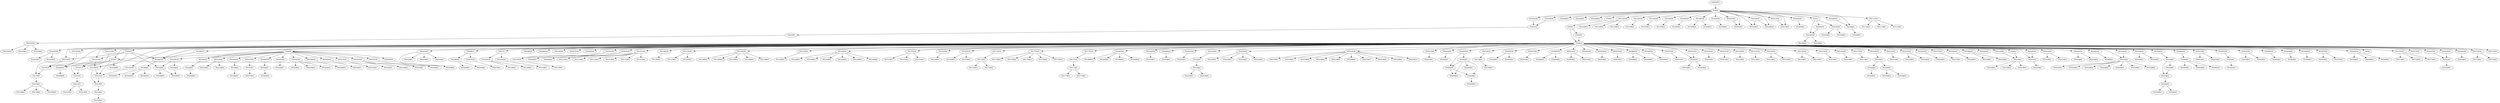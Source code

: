 strict digraph  {
F0000PT1;
F0355G00;
P0206B01;
P0226B01;
P0226B02;
F000E;
P0122E00;
P0130E00;
P0154E00;
P0156E00;
P0180E00;
P0189E00;
P0184E00;
P0225B01;
P0225E00;
P0230B01;
P0230B02;
P0230E00;
P0231B01;
P0231E00;
P0265E00;
F0355E00;
F0501;
P0248J01;
P0248E00;
P0111E00;
F0355LP;
P0184B01;
P0265B01;
P0189B02;
F000R;
P0236E01;
P0236E00;
P0254E00;
P0248B01;
P0122B01;
P0122B02;
P0122B03;
P0130B01;
P0154B01;
P0156B01;
P0180B01;
P0189B01;
P0111B01;
P0111B02;
P0111B03;
F0355RT;
F000LP;
F000EG;
P0236B01;
P0236B02;
P0254B01;
P0254B02;
P0345E00;
F0279E00;
P0348E01;
F000RGC;
F00YTC;
P0038E00;
P0288E00;
P0330E00;
P0347E00;
F0279G00;
P0369E00;
P0370E00;
P0355E00;
F0318E00;
F0318G00;
P0093E00;
P0131E00;
P0136E00;
P0137E00;
P0139E00;
P0145E00;
P0146E00;
P0151E00;
P0162E00;
P0165E00;
P0172E00;
P0175E00;
P0177E00;
P0186E00;
P0193E00;
P0196E00;
P0202E00;
P0233E00;
P0243E00;
P0252E00;
P0253E00;
P0261E00;
P0262E00;
P0269E00;
P0278E00;
P0280E00;
P0281E00;
P0286E00;
P0291E00;
P0292E00;
P0293E00;
P0297E00;
P0298E00;
P0300E00;
P0301E00;
P0302E00;
P0302RT;
P0305E00;
P0307E00;
P0310E00;
P0312E00;
P0313E00;
P0314E00;
P0315E00;
P0316E00;
P0317E00;
P0320E00;
P0321E00;
P0325E00;
P0326E00;
P0327E00;
P0328E00;
P0329E00;
P0332E00;
P0333E00;
P0335E00;
P0335RT;
P0341E00;
P0344E00;
P0346E00;
P0348E00;
P0354E00;
P0354J01;
P0356E00;
P0358E00;
P0360E00;
P0361E00;
P0362E00;
P0363E00;
P0364E00;
P0365E00;
P0366E00;
P0367E00;
P0368E00;
F000J;
F000LT;
F000M;
F000NT;
F000T;
F0331E00;
F0331G00;
F0370G00;
P0249E00;
P0372E00;
P0357E00;
P0322G00;
P0322E00;
P0294E00;
P0373E00;
P0371E00;
P0269E01;
P0354D01;
P0356B01;
P0356B02;
P0358J01;
P0360J01;
P0361B01;
P0361B02;
P0362J01;
P0363B01;
P0363B02;
P0364B01;
P0365B01;
P0366B01;
P0367B01;
P0367B02;
P0368B01;
P0368B02;
P0368B03;
P0370B01;
P0281B01;
P0286B01;
P0286B02;
P0291B01;
P0291B02;
P0293B01;
P0297B01;
P0298B01;
P0298B02;
P0300B01;
P0301B01;
P0302B01;
P0302B02;
P0305B01;
P0307B01;
P0310B01;
P0312B01;
P0313B01;
P0314B01;
P0314B02;
P0315B01;
P0316B01;
P0317B01;
P0320J01;
P0269J02;
P0269J01;
F0331LP;
P0348J01;
P0333J01;
P0323E00;
P0336E00;
P0337E00;
P0338E00;
P0340E00;
P0342E00;
P0343E00;
P0349E00;
P0350E00;
P0351E00;
P0352E00;
P0353E00;
P0359E00;
F0318LP;
F0318RT;
P0093B01;
P0131B01;
P0131B02;
P0131B03;
P0131B04;
P0131B05;
P0131B06;
P0355B03;
P0355B01;
P0355B02;
P0186B01;
P0186B02;
P0186B03;
P0186B04;
P0193B01;
P0196B01;
P0202B01;
P0233J01;
P0243B01;
P0243B02;
P0243B03;
P0249J01;
P0252B01;
P0252B02;
P0335B01;
P0341B01;
P0344B01;
P0344B02;
P0345B01;
P0346B01;
P0136B01;
P0137B01;
P0137B02;
P0139B01;
P0139B02;
P0139B03;
P0139B04;
P0139B05;
P0145B01;
P0146B01;
P0146B02;
P0146B03;
P0146B04;
P0146B05;
P0146B06;
P0151B01;
P0151B02;
P0151B03;
P0162B01;
P0165B01;
P0165B02;
P0175B01;
P0175B02;
P0175B03;
P0175B04;
P0175B05;
P0177J01;
P0354B01;
P0354B02;
P0354B03;
P0354B04;
P0354B05;
P0354B06;
P0252B03;
P0252B04;
P0253B01;
P0253B02;
P0253B03;
P0253B04;
P0253B05;
P0253B06;
P0253B07;
P0253B08;
P0253B09;
P0253B10;
P0261B01;
P0262B01;
P0278J01;
P0280B01;
P0280B02;
P0200E00;
P0321B01;
P0325B01;
P0325B02;
P0326B01;
P0327B01;
P0328B01;
P0329B01;
P0329B02;
P0338J01;
F0279LP;
F0279RT;
F0331RT;
P0372B01;
P0372B02;
P0372B03;
P0322J01;
P0093B02;
P0129E00;
P0164E00;
P0172J01;
P0269B99;
P0329B99;
P0341B02;
P0345B02;
P0294B01;
P0373B01;
P0373B02;
P0313B02;
P0243B99;
P0207E00;
P0342B01;
P0358J02;
P0358RT;
P0359B01;
P0360B01;
P0360B02;
P0360D01;
P0362D01;
P0320J02;
P0320J03;
P0164B01;
P0269B01;
P0269B02;
P0279J01;
P0339J01;
P0338B01;
P0339B01;
P0348D01;
P0348D02;
P0348D03;
P0336J01;
P0318J01;
P0233J02;
P0249B01;
P0333B01;
P0333B02;
P0333B03;
P0337J01;
P0340J01;
P0343B01;
P0343B02;
P0343B03;
P0349B01;
P0177J02;
P0350B01;
P0351B01;
P0352B01;
P0352B02;
P0353B01;
P0278B01;
P0323B01;
P0323B02;
P0331J01;
P0322B01;
P0129B01;
P0129B02;
P0172B01;
P0269J03;
P0172B02;
P0207B01;
P0200B01;
P0200B02;
P0358J03;
P0318B01;
P0331B01;
P0331B02;
P0279B01;
P0279B02;
P0279B99;
P0233B01;
P0233B02;
P0336B01;
P0337B01;
P0340B01;
P0177B01;
P0177B02;
P0320B01;
P0320B02;
P0320B03;
P0269B03;
P0358B01;
P0358D01;
F0000;
F0000PT1 -> F0000;
F0355G00 -> F0355LP;
F000E -> F000R;
P0122E00 -> P0122B01;
P0122E00 -> P0122B02;
P0122E00 -> P0122B03;
P0130E00 -> P0130B01;
P0154E00 -> P0154B01;
P0156E00 -> P0156B01;
P0180E00 -> P0180B01;
P0189E00 -> P0189B02;
P0189E00 -> P0189B01;
P0184E00 -> P0184B01;
P0225E00 -> P0225B01;
P0230E00 -> P0230B01;
P0230E00 -> P0230B02;
P0231E00 -> P0231B01;
P0265E00 -> P0265B01;
F0355E00 -> F0355LP;
F0501 -> P0236E01;
F0501 -> P0236E00;
F0501 -> P0254E00;
P0248J01 -> P0248B01;
P0248E00 -> P0248J01;
P0111E00 -> P0111B01;
P0111E00 -> P0111B02;
P0111E00 -> P0111B03;
F0355LP -> F0355RT;
F000R -> F000LP;
F000R -> F000EG;
P0236E01 -> P0236E00;
P0236E00 -> P0236B01;
P0236E00 -> P0236B02;
P0254E00 -> P0254B01;
P0254E00 -> P0254B02;
F0355RT -> P0355E00;
F000LP -> P0345E00;
F000LP -> F0279E00;
F000LP -> P0348E01;
F000LP -> F000RGC;
F000LP -> F00YTC;
F000LP -> P0038E00;
F000LP -> P0288E00;
F000LP -> P0330E00;
F000LP -> P0347E00;
F000LP -> F0279G00;
F000LP -> P0369E00;
F000LP -> P0370E00;
F000LP -> F0318E00;
F000LP -> F0318G00;
F000LP -> P0093E00;
F000LP -> P0131E00;
F000LP -> P0136E00;
F000LP -> P0137E00;
F000LP -> P0139E00;
F000LP -> P0145E00;
F000LP -> P0146E00;
F000LP -> P0151E00;
F000LP -> P0162E00;
F000LP -> P0165E00;
F000LP -> P0172E00;
F000LP -> P0175E00;
F000LP -> P0177E00;
F000LP -> P0186E00;
F000LP -> P0193E00;
F000LP -> P0196E00;
F000LP -> P0202E00;
F000LP -> P0233E00;
F000LP -> P0243E00;
F000LP -> P0252E00;
F000LP -> P0253E00;
F000LP -> P0261E00;
F000LP -> P0262E00;
F000LP -> P0269E00;
F000LP -> P0278E00;
F000LP -> P0280E00;
F000LP -> P0281E00;
F000LP -> P0286E00;
F000LP -> P0291E00;
F000LP -> P0292E00;
F000LP -> P0293E00;
F000LP -> P0297E00;
F000LP -> P0298E00;
F000LP -> P0300E00;
F000LP -> P0301E00;
F000LP -> P0302E00;
F000LP -> P0302RT;
F000LP -> P0305E00;
F000LP -> P0307E00;
F000LP -> P0310E00;
F000LP -> P0312E00;
F000LP -> P0313E00;
F000LP -> P0314E00;
F000LP -> P0315E00;
F000LP -> P0316E00;
F000LP -> P0317E00;
F000LP -> P0320E00;
F000LP -> P0321E00;
F000LP -> P0325E00;
F000LP -> P0326E00;
F000LP -> P0327E00;
F000LP -> P0328E00;
F000LP -> P0329E00;
F000LP -> P0332E00;
F000LP -> P0333E00;
F000LP -> P0335E00;
F000LP -> P0335RT;
F000LP -> P0341E00;
F000LP -> P0344E00;
F000LP -> P0346E00;
F000LP -> P0348E00;
F000LP -> P0354E00;
F000LP -> P0354J01;
F000LP -> P0356E00;
F000LP -> P0358E00;
F000LP -> P0360E00;
F000LP -> P0361E00;
F000LP -> P0362E00;
F000LP -> P0363E00;
F000LP -> P0364E00;
F000LP -> P0365E00;
F000LP -> P0366E00;
F000LP -> P0367E00;
F000LP -> P0368E00;
F000LP -> F000J;
F000LP -> F000LT;
F000LP -> F000M;
F000LP -> F000NT;
F000LP -> F000T;
F000LP -> F0331E00;
F000LP -> F0331G00;
F000LP -> F0370G00;
F000LP -> P0249E00;
F000LP -> P0372E00;
F000LP -> P0357E00;
F000LP -> P0322G00;
F000LP -> P0322E00;
F000LP -> P0294E00;
F000LP -> P0373E00;
F000LP -> P0371E00;
F000LP -> P0269E01;
F000EG -> F000LP;
P0345E00 -> P0345B01;
P0345E00 -> P0345B02;
F0279E00 -> F0279LP;
F0279E00 -> F0279RT;
P0348E01 -> P0348E00;
F000RGC -> P0200E00;
F000RGC -> P0207E00;
F00YTC -> P0129E00;
F00YTC -> P0164E00;
F0279G00 -> F0279LP;
P0370E00 -> P0370B01;
P0355E00 -> P0355B03;
P0355E00 -> P0355B01;
P0355E00 -> P0355B02;
F0318E00 -> F0318LP;
F0318E00 -> F0318RT;
F0318G00 -> F0318LP;
P0093E00 -> P0093B01;
P0093E00 -> P0093B02;
P0131E00 -> P0131B01;
P0131E00 -> P0131B02;
P0131E00 -> P0131B03;
P0131E00 -> P0131B04;
P0131E00 -> P0131B05;
P0131E00 -> P0131B06;
P0136E00 -> P0136B01;
P0137E00 -> P0137B01;
P0137E00 -> P0137B02;
P0139E00 -> P0139B01;
P0139E00 -> P0139B02;
P0139E00 -> P0139B03;
P0139E00 -> P0139B04;
P0139E00 -> P0139B05;
P0145E00 -> P0145B01;
P0146E00 -> P0146B01;
P0146E00 -> P0146B02;
P0146E00 -> P0146B03;
P0146E00 -> P0146B04;
P0146E00 -> P0146B05;
P0146E00 -> P0146B06;
P0151E00 -> P0151B01;
P0151E00 -> P0151B02;
P0151E00 -> P0151B03;
P0162E00 -> P0162B01;
P0165E00 -> P0165B01;
P0165E00 -> P0165B02;
P0172E00 -> P0172J01;
P0175E00 -> P0175B01;
P0175E00 -> P0175B02;
P0175E00 -> P0175B03;
P0175E00 -> P0175B04;
P0175E00 -> P0175B05;
P0177E00 -> P0177J01;
P0186E00 -> P0186B01;
P0186E00 -> P0186B02;
P0186E00 -> P0186B03;
P0186E00 -> P0186B04;
P0193E00 -> P0193B01;
P0196E00 -> P0196B01;
P0202E00 -> P0202B01;
P0233E00 -> P0233J01;
P0243E00 -> P0243B01;
P0243E00 -> P0243B02;
P0243E00 -> P0243B03;
P0243E00 -> P0243B99;
P0252E00 -> P0252B01;
P0252E00 -> P0252B02;
P0252E00 -> P0252B03;
P0252E00 -> P0252B04;
P0253E00 -> P0253B01;
P0253E00 -> P0253B02;
P0253E00 -> P0253B03;
P0253E00 -> P0253B04;
P0253E00 -> P0253B05;
P0253E00 -> P0253B06;
P0253E00 -> P0253B07;
P0253E00 -> P0253B08;
P0253E00 -> P0253B09;
P0253E00 -> P0253B10;
P0261E00 -> P0261B01;
P0262E00 -> P0262B01;
P0269E00 -> P0269J02;
P0269E00 -> P0269J01;
P0278E00 -> P0278J01;
P0280E00 -> P0280B01;
P0280E00 -> P0280B02;
P0281E00 -> P0281B01;
P0286E00 -> P0286B01;
P0286E00 -> P0286B02;
P0291E00 -> P0291B01;
P0291E00 -> P0291B02;
P0293E00 -> P0293B01;
P0297E00 -> P0297B01;
P0298E00 -> P0298B01;
P0298E00 -> P0298B02;
P0300E00 -> P0300B01;
P0301E00 -> P0301B01;
P0302E00 -> P0302RT;
P0302RT -> P0302B01;
P0302RT -> P0302B02;
P0305E00 -> P0305B01;
P0307E00 -> P0307B01;
P0310E00 -> P0310B01;
P0312E00 -> P0312B01;
P0313E00 -> P0313B01;
P0313E00 -> P0313B02;
P0314E00 -> P0314B01;
P0314E00 -> P0314B02;
P0315E00 -> P0315B01;
P0316E00 -> P0316B01;
P0317E00 -> P0317B01;
P0320E00 -> P0320J01;
P0321E00 -> P0321B01;
P0325E00 -> P0325B01;
P0325E00 -> P0325B02;
P0326E00 -> P0326B01;
P0327E00 -> P0327B01;
P0328E00 -> P0328B01;
P0329E00 -> P0329B01;
P0329E00 -> P0329B02;
P0333E00 -> P0333J01;
P0335E00 -> P0335RT;
P0335RT -> P0335B01;
P0341E00 -> P0341B01;
P0341E00 -> P0341B02;
P0344E00 -> P0344B01;
P0344E00 -> P0344B02;
P0346E00 -> P0346B01;
P0348E00 -> P0348J01;
P0354E00 -> P0354J01;
P0354J01 -> P0354D01;
P0354J01 -> P0354B01;
P0354J01 -> P0354B02;
P0354J01 -> P0354B03;
P0354J01 -> P0354B04;
P0354J01 -> P0354B05;
P0354J01 -> P0354B06;
P0356E00 -> P0356B01;
P0356E00 -> P0356B02;
P0358E00 -> P0358J01;
P0360E00 -> P0360J01;
P0361E00 -> P0361B01;
P0361E00 -> P0361B02;
P0362E00 -> P0362J01;
P0363E00 -> P0363B01;
P0363E00 -> P0363B02;
P0364E00 -> P0364B01;
P0365E00 -> P0365B01;
P0366E00 -> P0366B01;
P0367E00 -> P0367B01;
P0367E00 -> P0367B02;
P0368E00 -> P0368B01;
P0368E00 -> P0368B02;
P0368E00 -> P0368B03;
F000LT -> P0333J01;
F000M -> F000T;
F000M -> P0249E00;
F000M -> P0323E00;
F000M -> P0336E00;
F000M -> P0337E00;
F000M -> P0338E00;
F000M -> P0340E00;
F000M -> P0342E00;
F000M -> P0343E00;
F000M -> P0349E00;
F000M -> P0350E00;
F000M -> P0351E00;
F000M -> P0352E00;
F000M -> P0353E00;
F000M -> P0359E00;
F000NT -> F0279E00;
F000NT -> F0318E00;
F000NT -> P0348E00;
F000NT -> P0338J01;
F000NT -> F0331E00;
F000T -> F0318LP;
F000T -> F0279LP;
F000T -> F0331LP;
F000T -> P0329B99;
F000T -> P0243B99;
F000T -> P0269E01;
F0331E00 -> F0318E00;
F0331E00 -> F0331LP;
F0331E00 -> F0331RT;
F0331G00 -> F0331LP;
F0370G00 -> P0370E00;
P0249E00 -> P0249J01;
P0372E00 -> P0372B01;
P0372E00 -> P0372B02;
P0372E00 -> P0372B03;
P0322G00 -> P0322J01;
P0322E00 -> P0322J01;
P0294E00 -> P0294B01;
P0373E00 -> P0373B01;
P0373E00 -> P0373B02;
P0269E01 -> P0269B99;
P0358J01 -> P0358J02;
P0358J01 -> P0358RT;
P0360J01 -> P0360B01;
P0360J01 -> P0360B02;
P0360J01 -> P0360D01;
P0362J01 -> P0362D01;
P0320J01 -> P0320J02;
P0320J01 -> P0320J03;
P0269J02 -> P0269B02;
P0269J02 -> P0269J03;
P0269J01 -> P0269J02;
P0269J01 -> P0269B01;
P0269J01 -> P0269B02;
P0269J01 -> P0269J03;
F0331LP -> F0331RT;
P0348J01 -> P0348D01;
P0348J01 -> P0348D02;
P0348J01 -> P0348D03;
P0333J01 -> P0333B01;
P0333J01 -> P0333B02;
P0333J01 -> P0333B03;
P0323E00 -> P0323B01;
P0323E00 -> P0323B02;
P0336E00 -> P0336J01;
P0337E00 -> P0337J01;
P0338E00 -> P0338J01;
P0338E00 -> P0339J01;
P0340E00 -> P0340J01;
P0342E00 -> P0342B01;
P0343E00 -> P0343B01;
P0343E00 -> P0343B02;
P0343E00 -> P0343B03;
P0349E00 -> P0349B01;
P0350E00 -> P0350B01;
P0351E00 -> P0351B01;
P0352E00 -> P0352B01;
P0352E00 -> P0352B02;
P0353E00 -> P0353B01;
P0359E00 -> P0359B01;
F0318LP -> F0318RT;
F0318RT -> P0318J01;
P0233J01 -> P0233J02;
P0249J01 -> P0249B01;
P0177J01 -> P0177J02;
P0278J01 -> P0278B01;
P0200E00 -> P0200B01;
P0200E00 -> P0200B02;
P0338J01 -> P0338B01;
P0338J01 -> P0339B01;
F0279LP -> F0279RT;
F0279RT -> P0279J01;
F0331RT -> P0331J01;
P0322J01 -> P0322B01;
P0129E00 -> P0129B01;
P0129E00 -> P0129B02;
P0164E00 -> P0164B01;
P0172J01 -> P0172B01;
P0172J01 -> P0172B02;
P0207E00 -> P0207B01;
P0358J02 -> P0358J03;
P0358RT -> P0358J02;
P0320J02 -> P0320B01;
P0320J03 -> P0320B02;
P0320J03 -> P0320B03;
P0279J01 -> P0279B01;
P0279J01 -> P0279B02;
P0279J01 -> P0279B99;
P0339J01 -> P0339B01;
P0336J01 -> P0336B01;
P0318J01 -> P0318B01;
P0233J02 -> P0233B01;
P0233J02 -> P0233B02;
P0337J01 -> P0337B01;
P0340J01 -> P0340B01;
P0177J02 -> P0177B01;
P0177J02 -> P0177B02;
P0331J01 -> P0331B01;
P0331J01 -> P0331B02;
P0269J03 -> P0269B03;
P0358J03 -> P0358B01;
P0358J03 -> P0358D01;
F0000 -> F0355G00;
F0000 -> P0206B01;
F0000 -> P0226B01;
F0000 -> P0226B02;
F0000 -> F000E;
F0000 -> P0122E00;
F0000 -> P0130E00;
F0000 -> P0154E00;
F0000 -> P0156E00;
F0000 -> P0180E00;
F0000 -> P0189E00;
F0000 -> P0184E00;
F0000 -> P0225B01;
F0000 -> P0225E00;
F0000 -> P0230B01;
F0000 -> P0230B02;
F0000 -> P0230E00;
F0000 -> P0231B01;
F0000 -> P0231E00;
F0000 -> P0265E00;
F0000 -> F0355E00;
F0000 -> F0501;
F0000 -> P0248J01;
F0000 -> P0248E00;
F0000 -> P0111E00;
}
